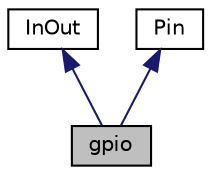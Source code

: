 digraph "gpio"
{
 // LATEX_PDF_SIZE
  edge [fontname="Helvetica",fontsize="10",labelfontname="Helvetica",labelfontsize="10"];
  node [fontname="Helvetica",fontsize="10",shape=record];
  Node1 [label="gpio",height=0.2,width=0.4,color="black", fillcolor="grey75", style="filled", fontcolor="black",tooltip="Clase del objeto gpio."];
  Node2 -> Node1 [dir="back",color="midnightblue",fontsize="10",style="solid",fontname="Helvetica"];
  Node2 [label="InOut",height=0.2,width=0.4,color="black", fillcolor="white", style="filled",URL="$class_in_out.html",tooltip="Clase del objeto InOut."];
  Node3 -> Node1 [dir="back",color="midnightblue",fontsize="10",style="solid",fontname="Helvetica"];
  Node3 [label="Pin",height=0.2,width=0.4,color="black", fillcolor="white", style="filled",URL="$class_pin.html",tooltip="Clase del objeto Pin."];
}
